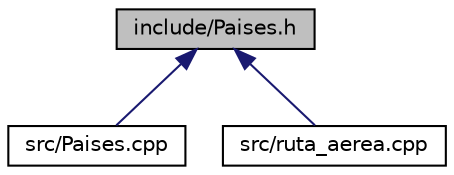 digraph "include/Paises.h"
{
 // LATEX_PDF_SIZE
  edge [fontname="Helvetica",fontsize="10",labelfontname="Helvetica",labelfontsize="10"];
  node [fontname="Helvetica",fontsize="10",shape=record];
  Node1 [label="include/Paises.h",height=0.2,width=0.4,color="black", fillcolor="grey75", style="filled", fontcolor="black",tooltip="Fichero cabecera Paises."];
  Node1 -> Node2 [dir="back",color="midnightblue",fontsize="10",style="solid",fontname="Helvetica"];
  Node2 [label="src/Paises.cpp",height=0.2,width=0.4,color="black", fillcolor="white", style="filled",URL="$Paises_8cpp.html",tooltip="Fichero con definiciones para la la clase Paises."];
  Node1 -> Node3 [dir="back",color="midnightblue",fontsize="10",style="solid",fontname="Helvetica"];
  Node3 [label="src/ruta_aerea.cpp",height=0.2,width=0.4,color="black", fillcolor="white", style="filled",URL="$ruta__aerea_8cpp.html",tooltip=" "];
}
